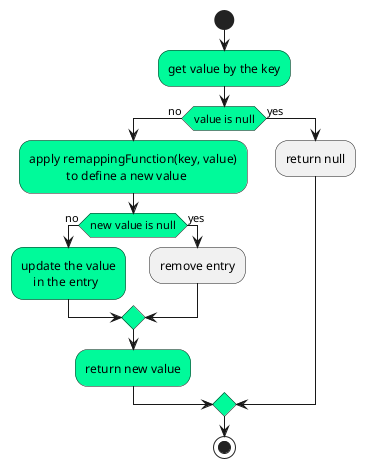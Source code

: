@startuml
start
 #MediumSpringGreen:get value by the key;
 #MediumSpringGreen:if (value is null) then (no)
  #MediumSpringGreen:apply remappingFunction(key, value)\n            to define a new value;
   #MediumSpringGreen:if(new value is null) then (no)
   #MediumSpringGreen:update the value\n    in the entry;
   else(yes)
   :remove entry;
   endif
   #MediumSpringGreen:return new value;
   else (yes)
   :return null;
 endif
stop
@enduml
